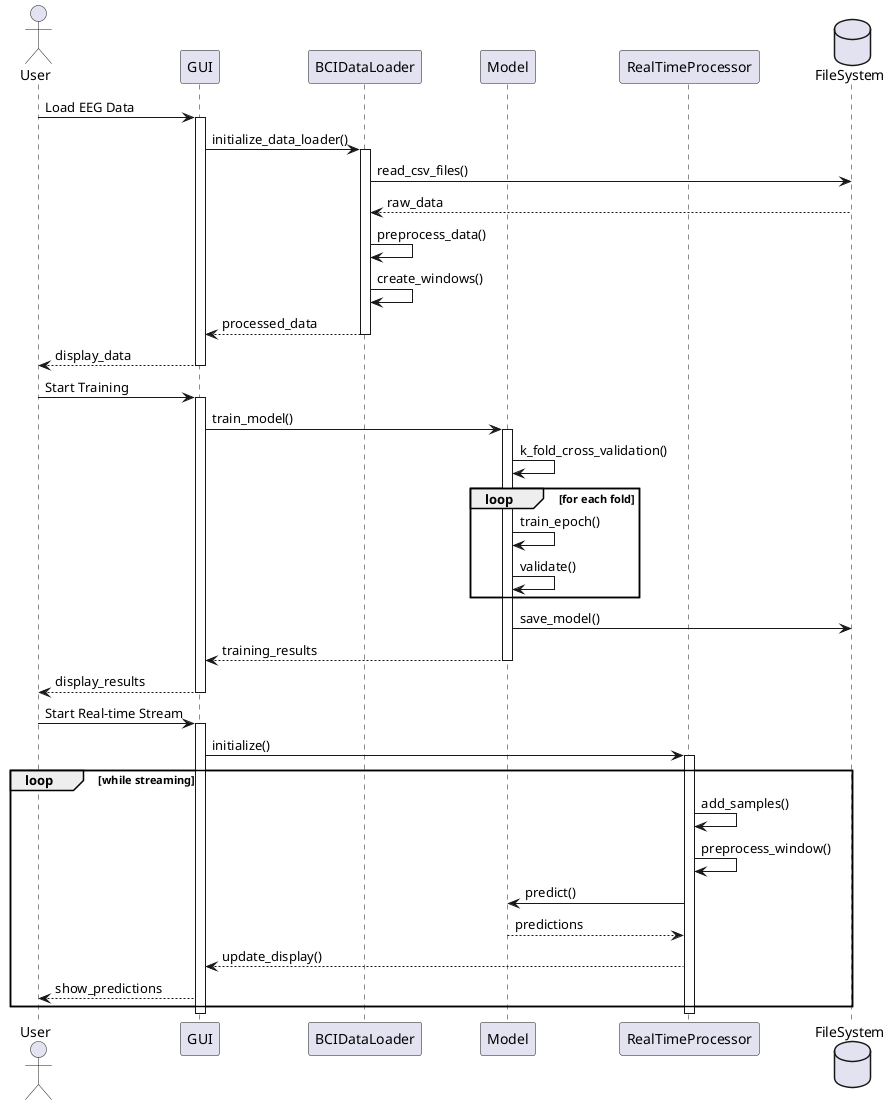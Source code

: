 @startuml

actor User
participant "GUI" as GUI
participant "BCIDataLoader" as Loader
participant "Model" as Model
participant "RealTimeProcessor" as RT
database "FileSystem" as FS

' Data Loading Sequence
User -> GUI: Load EEG Data
activate GUI
GUI -> Loader: initialize_data_loader()
activate Loader
Loader -> FS: read_csv_files()
FS --> Loader: raw_data
Loader -> Loader: preprocess_data()
Loader -> Loader: create_windows()
Loader --> GUI: processed_data
deactivate Loader
GUI --> User: display_data
deactivate GUI

' Training Sequence
User -> GUI: Start Training
activate GUI
GUI -> Model: train_model()
activate Model
Model -> Model: k_fold_cross_validation()
loop for each fold
    Model -> Model: train_epoch()
    Model -> Model: validate()
end
Model -> FS: save_model()
Model --> GUI: training_results
deactivate Model
GUI --> User: display_results
deactivate GUI

' Real-time Inference Sequence
User -> GUI: Start Real-time Stream
activate GUI
GUI -> RT: initialize()
activate RT
loop while streaming
    RT -> RT: add_samples()
    RT -> RT: preprocess_window()
    RT -> Model: predict()
    Model --> RT: predictions
    RT --> GUI: update_display()
    GUI --> User: show_predictions
end
deactivate RT
deactivate GUI

@enduml
